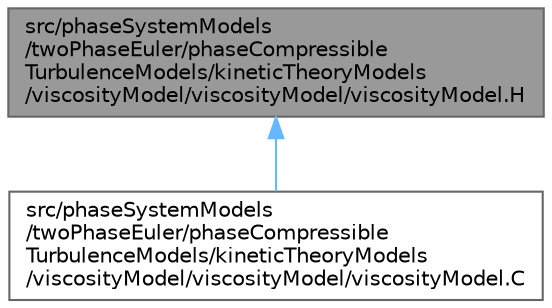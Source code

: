 digraph "src/phaseSystemModels/twoPhaseEuler/phaseCompressibleTurbulenceModels/kineticTheoryModels/viscosityModel/viscosityModel/viscosityModel.H"
{
 // LATEX_PDF_SIZE
  bgcolor="transparent";
  edge [fontname=Helvetica,fontsize=10,labelfontname=Helvetica,labelfontsize=10];
  node [fontname=Helvetica,fontsize=10,shape=box,height=0.2,width=0.4];
  Node1 [id="Node000001",label="src/phaseSystemModels\l/twoPhaseEuler/phaseCompressible\lTurbulenceModels/kineticTheoryModels\l/viscosityModel/viscosityModel/viscosityModel.H",height=0.2,width=0.4,color="gray40", fillcolor="grey60", style="filled", fontcolor="black",tooltip=" "];
  Node1 -> Node2 [id="edge1_Node000001_Node000002",dir="back",color="steelblue1",style="solid",tooltip=" "];
  Node2 [id="Node000002",label="src/phaseSystemModels\l/twoPhaseEuler/phaseCompressible\lTurbulenceModels/kineticTheoryModels\l/viscosityModel/viscosityModel/viscosityModel.C",height=0.2,width=0.4,color="grey40", fillcolor="white", style="filled",URL="$phaseSystemModels_2twoPhaseEuler_2phaseCompressibleTurbulenceModels_2kineticTheoryModels_2viscosfc77fd43789a7ab3423c3f5ad04a7cd7.html",tooltip=" "];
}
